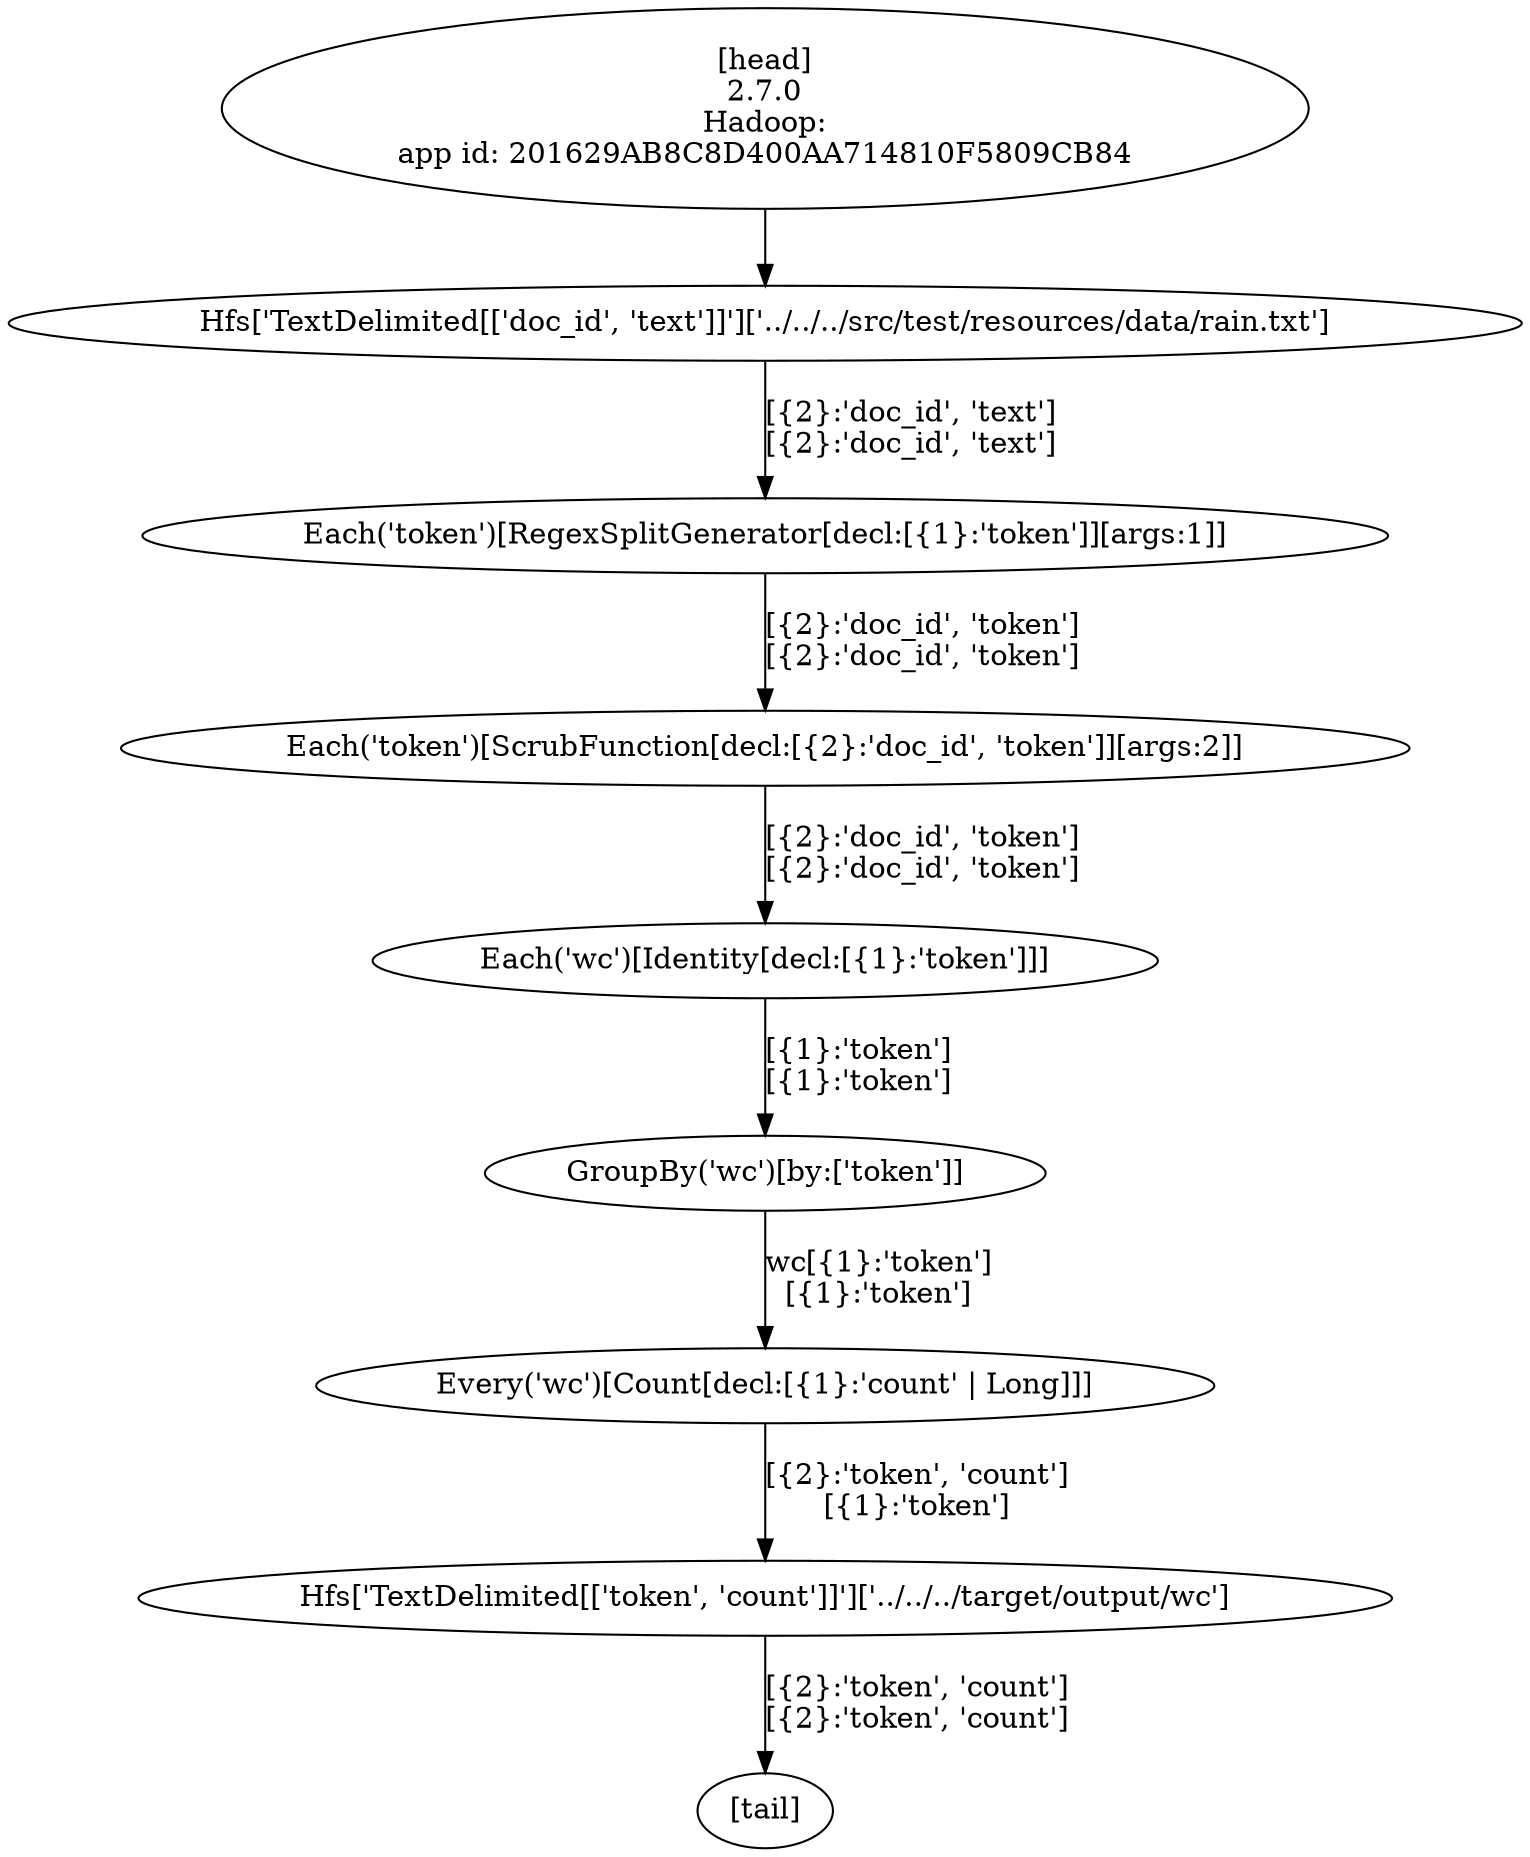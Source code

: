 digraph G {
  1 [label = "Every('wc')[Count[decl:[{1}:'count' | Long]]]"];
  2 [label = "Hfs['TextDelimited[['token', 'count']]']['../../../target/output/wc']"];
  3 [label = "GroupBy('wc')[by:['token']]"];
  4 [label = "Each('wc')[Identity[decl:[{1}:'token']]]"];
  5 [label = "Each('token')[ScrubFunction[decl:[{2}:'doc_id', 'token']][args:2]]"];
  6 [label = "Each('token')[RegexSplitGenerator[decl:[{1}:'token']][args:1]]"];
  7 [label = "Hfs['TextDelimited[['doc_id', 'text']]']['../../../src/test/resources/data/rain.txt']"];
  8 [label = "[head]\n2.7.0\nHadoop:\napp id: 201629AB8C8D400AA714810F5809CB84"];
  9 [label = "[tail]"];
  1 -> 2 [label = "[{2}:'token', 'count']\n[{1}:'token']"];
  7 -> 6 [label = "[{2}:'doc_id', 'text']\n[{2}:'doc_id', 'text']"];
  6 -> 5 [label = "[{2}:'doc_id', 'token']\n[{2}:'doc_id', 'token']"];
  4 -> 3 [label = "[{1}:'token']\n[{1}:'token']"];
  3 -> 1 [label = "wc[{1}:'token']\n[{1}:'token']"];
  8 -> 7 [label = ""];
  2 -> 9 [label = "[{2}:'token', 'count']\n[{2}:'token', 'count']"];
  5 -> 4 [label = "[{2}:'doc_id', 'token']\n[{2}:'doc_id', 'token']"];
}

